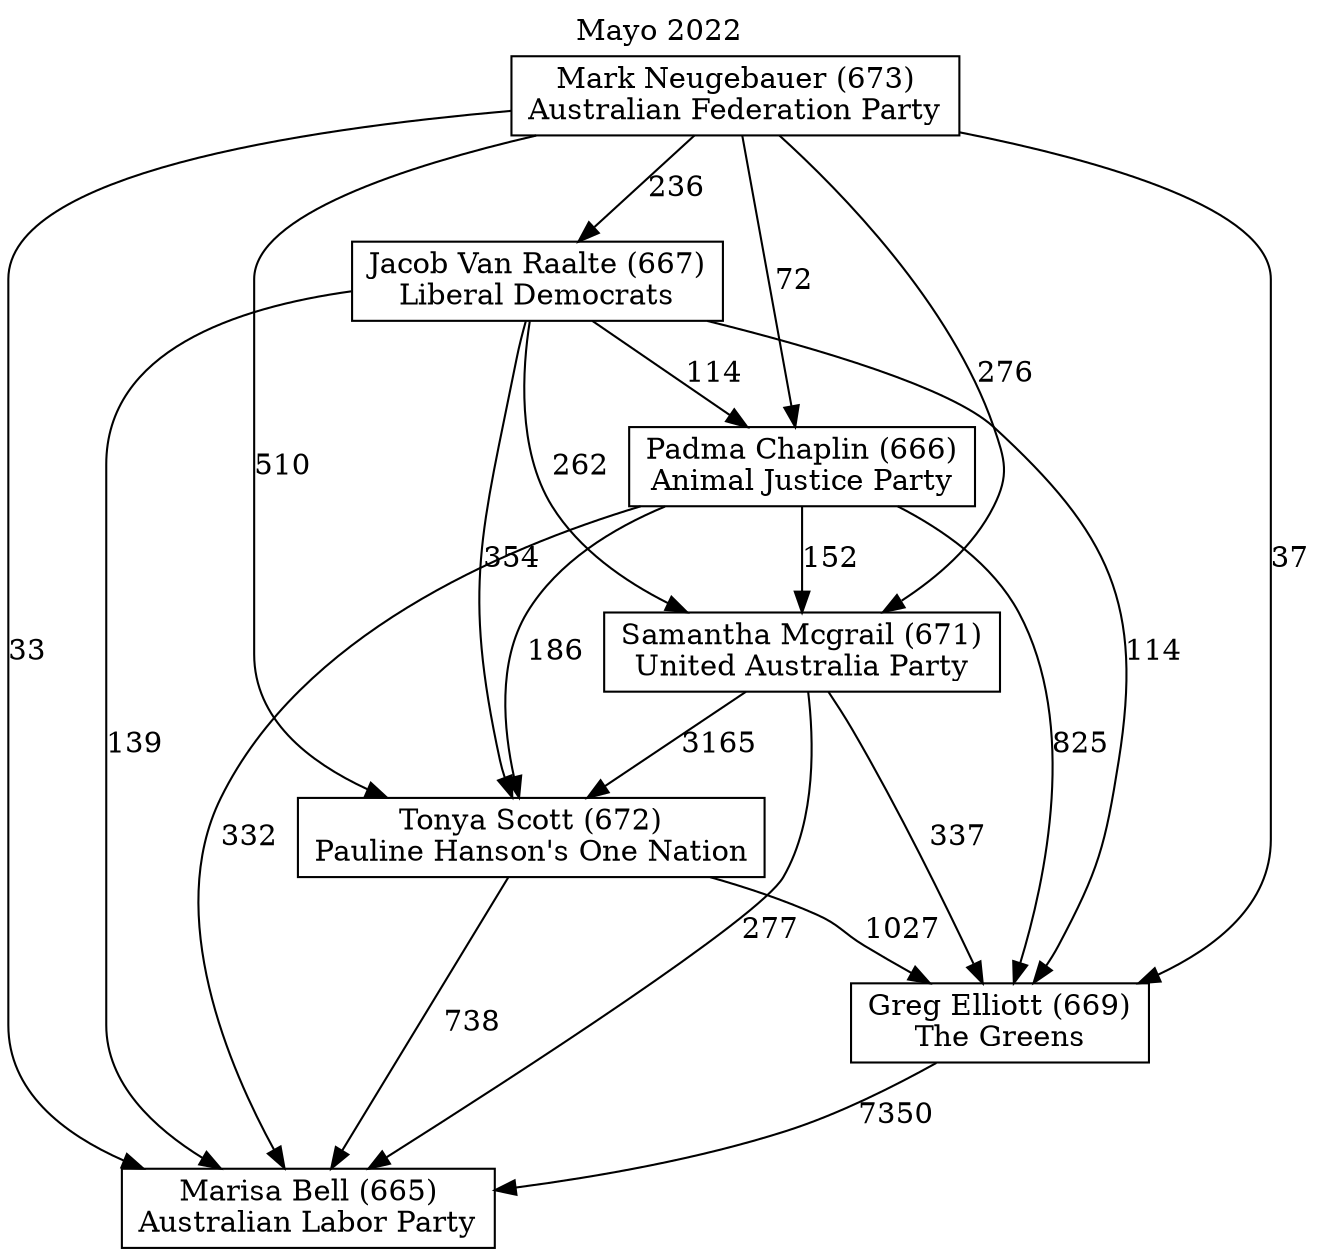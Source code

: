 // House preference flow
digraph "Marisa Bell (665)_Mayo_2022" {
	graph [label="Mayo 2022" labelloc=t mclimit=10]
	node [shape=box]
	"Marisa Bell (665)" [label="Marisa Bell (665)
Australian Labor Party"]
	"Padma Chaplin (666)" [label="Padma Chaplin (666)
Animal Justice Party"]
	"Greg Elliott (669)" [label="Greg Elliott (669)
The Greens"]
	"Samantha Mcgrail (671)" [label="Samantha Mcgrail (671)
United Australia Party"]
	"Tonya Scott (672)" [label="Tonya Scott (672)
Pauline Hanson's One Nation"]
	"Jacob Van Raalte (667)" [label="Jacob Van Raalte (667)
Liberal Democrats"]
	"Mark Neugebauer (673)" [label="Mark Neugebauer (673)
Australian Federation Party"]
	"Jacob Van Raalte (667)" -> "Tonya Scott (672)" [label=354]
	"Jacob Van Raalte (667)" -> "Samantha Mcgrail (671)" [label=262]
	"Mark Neugebauer (673)" -> "Samantha Mcgrail (671)" [label=276]
	"Tonya Scott (672)" -> "Marisa Bell (665)" [label=738]
	"Samantha Mcgrail (671)" -> "Greg Elliott (669)" [label=337]
	"Mark Neugebauer (673)" -> "Marisa Bell (665)" [label=33]
	"Jacob Van Raalte (667)" -> "Marisa Bell (665)" [label=139]
	"Greg Elliott (669)" -> "Marisa Bell (665)" [label=7350]
	"Samantha Mcgrail (671)" -> "Marisa Bell (665)" [label=277]
	"Padma Chaplin (666)" -> "Greg Elliott (669)" [label=825]
	"Samantha Mcgrail (671)" -> "Tonya Scott (672)" [label=3165]
	"Mark Neugebauer (673)" -> "Jacob Van Raalte (667)" [label=236]
	"Mark Neugebauer (673)" -> "Padma Chaplin (666)" [label=72]
	"Mark Neugebauer (673)" -> "Greg Elliott (669)" [label=37]
	"Jacob Van Raalte (667)" -> "Padma Chaplin (666)" [label=114]
	"Padma Chaplin (666)" -> "Tonya Scott (672)" [label=186]
	"Padma Chaplin (666)" -> "Marisa Bell (665)" [label=332]
	"Tonya Scott (672)" -> "Greg Elliott (669)" [label=1027]
	"Jacob Van Raalte (667)" -> "Greg Elliott (669)" [label=114]
	"Mark Neugebauer (673)" -> "Tonya Scott (672)" [label=510]
	"Padma Chaplin (666)" -> "Samantha Mcgrail (671)" [label=152]
}
